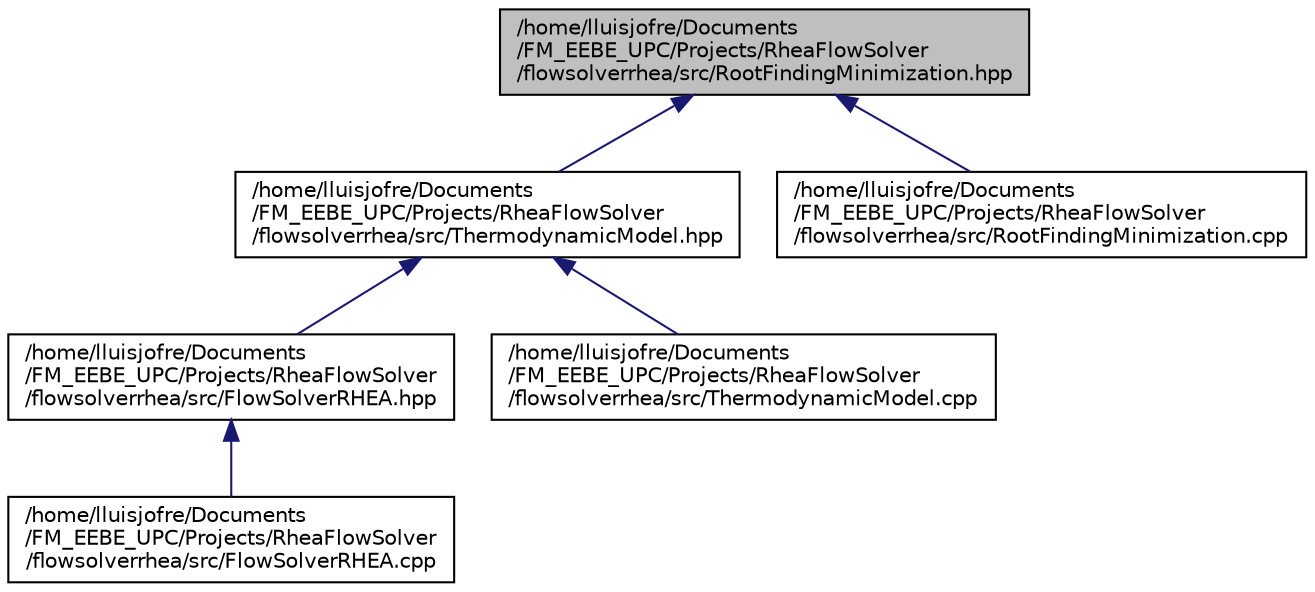 digraph "/home/lluisjofre/Documents/FM_EEBE_UPC/Projects/RheaFlowSolver/flowsolverrhea/src/RootFindingMinimization.hpp"
{
  edge [fontname="Helvetica",fontsize="10",labelfontname="Helvetica",labelfontsize="10"];
  node [fontname="Helvetica",fontsize="10",shape=record];
  Node6 [label="/home/lluisjofre/Documents\l/FM_EEBE_UPC/Projects/RheaFlowSolver\l/flowsolverrhea/src/RootFindingMinimization.hpp",height=0.2,width=0.4,color="black", fillcolor="grey75", style="filled", fontcolor="black"];
  Node6 -> Node7 [dir="back",color="midnightblue",fontsize="10",style="solid",fontname="Helvetica"];
  Node7 [label="/home/lluisjofre/Documents\l/FM_EEBE_UPC/Projects/RheaFlowSolver\l/flowsolverrhea/src/ThermodynamicModel.hpp",height=0.2,width=0.4,color="black", fillcolor="white", style="filled",URL="$ThermodynamicModel_8hpp.html"];
  Node7 -> Node8 [dir="back",color="midnightblue",fontsize="10",style="solid",fontname="Helvetica"];
  Node8 [label="/home/lluisjofre/Documents\l/FM_EEBE_UPC/Projects/RheaFlowSolver\l/flowsolverrhea/src/FlowSolverRHEA.hpp",height=0.2,width=0.4,color="black", fillcolor="white", style="filled",URL="$FlowSolverRHEA_8hpp.html"];
  Node8 -> Node9 [dir="back",color="midnightblue",fontsize="10",style="solid",fontname="Helvetica"];
  Node9 [label="/home/lluisjofre/Documents\l/FM_EEBE_UPC/Projects/RheaFlowSolver\l/flowsolverrhea/src/FlowSolverRHEA.cpp",height=0.2,width=0.4,color="black", fillcolor="white", style="filled",URL="$FlowSolverRHEA_8cpp.html"];
  Node7 -> Node10 [dir="back",color="midnightblue",fontsize="10",style="solid",fontname="Helvetica"];
  Node10 [label="/home/lluisjofre/Documents\l/FM_EEBE_UPC/Projects/RheaFlowSolver\l/flowsolverrhea/src/ThermodynamicModel.cpp",height=0.2,width=0.4,color="black", fillcolor="white", style="filled",URL="$ThermodynamicModel_8cpp.html"];
  Node6 -> Node11 [dir="back",color="midnightblue",fontsize="10",style="solid",fontname="Helvetica"];
  Node11 [label="/home/lluisjofre/Documents\l/FM_EEBE_UPC/Projects/RheaFlowSolver\l/flowsolverrhea/src/RootFindingMinimization.cpp",height=0.2,width=0.4,color="black", fillcolor="white", style="filled",URL="$RootFindingMinimization_8cpp.html"];
}

